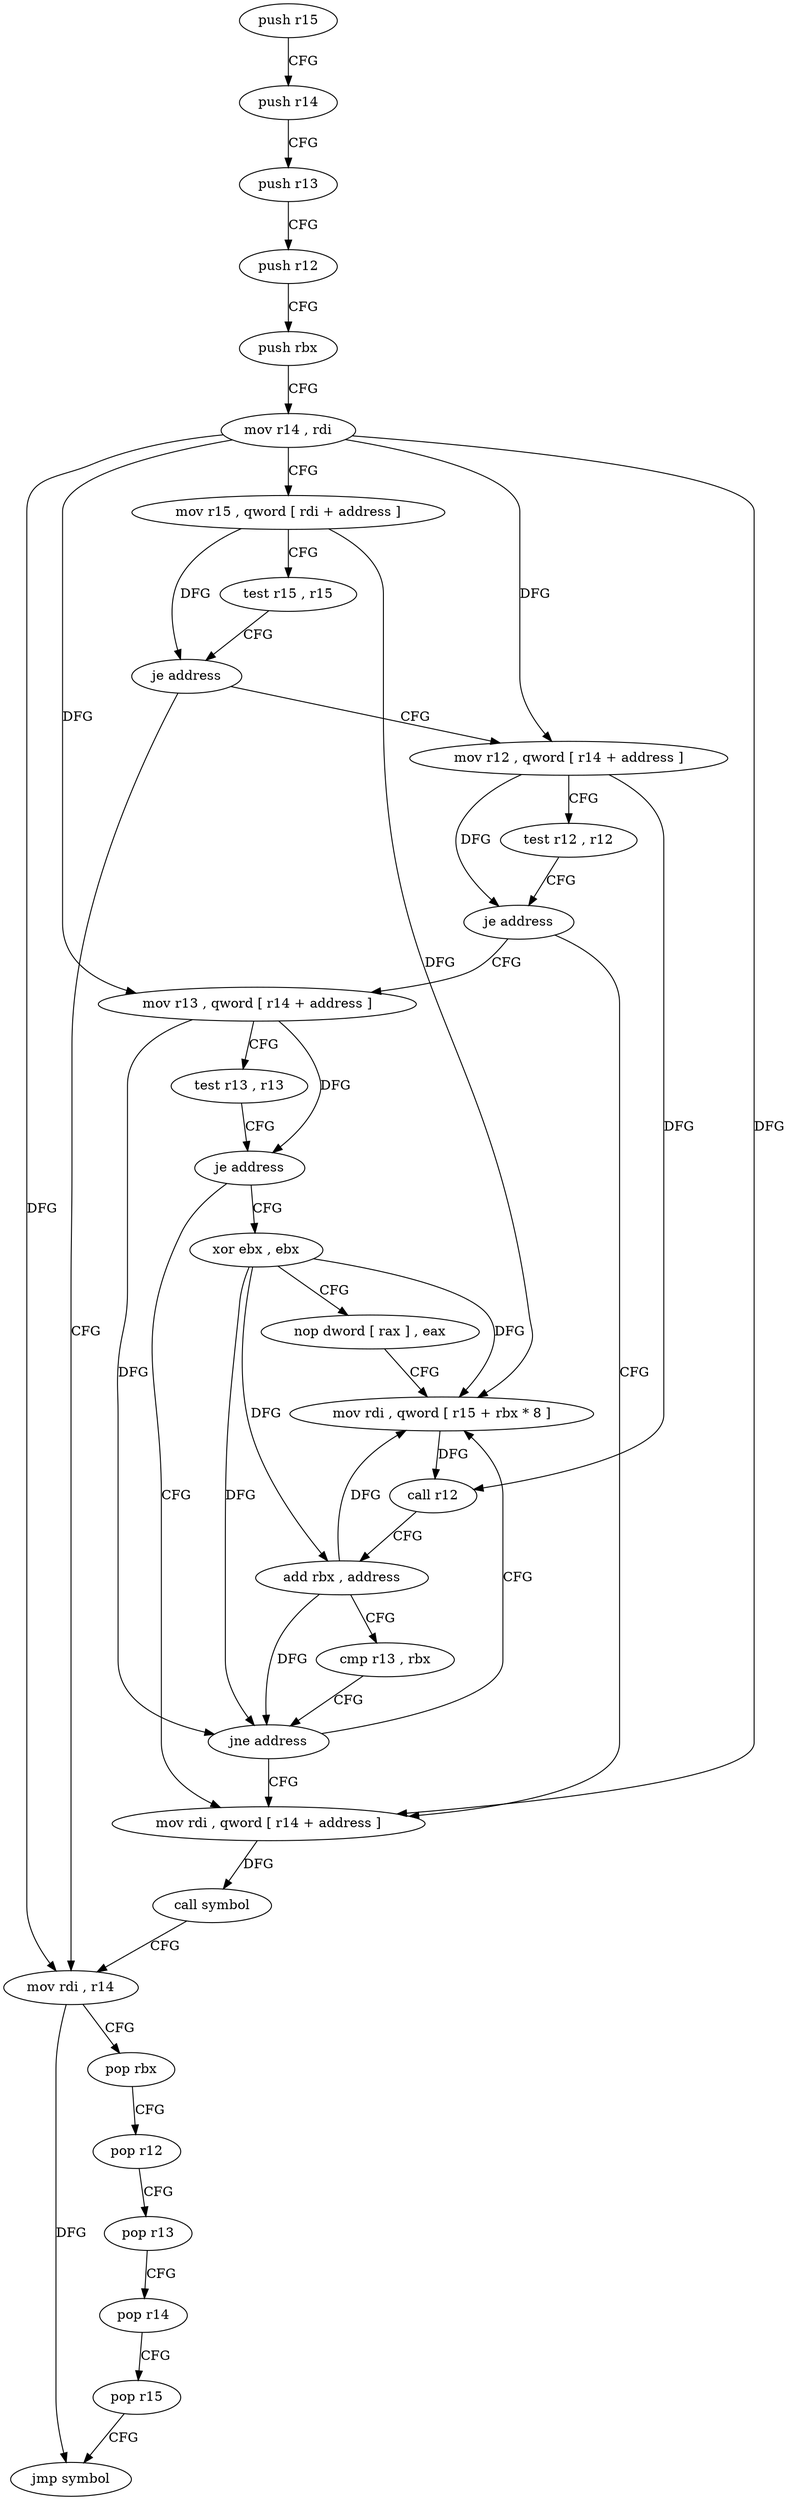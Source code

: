 digraph "func" {
"149888" [label = "push r15" ]
"149890" [label = "push r14" ]
"149892" [label = "push r13" ]
"149894" [label = "push r12" ]
"149896" [label = "push rbx" ]
"149897" [label = "mov r14 , rdi" ]
"149900" [label = "mov r15 , qword [ rdi + address ]" ]
"149904" [label = "test r15 , r15" ]
"149907" [label = "je address" ]
"149961" [label = "mov rdi , r14" ]
"149909" [label = "mov r12 , qword [ r14 + address ]" ]
"149964" [label = "pop rbx" ]
"149965" [label = "pop r12" ]
"149967" [label = "pop r13" ]
"149969" [label = "pop r14" ]
"149971" [label = "pop r15" ]
"149973" [label = "jmp symbol" ]
"149913" [label = "test r12 , r12" ]
"149916" [label = "je address" ]
"149952" [label = "mov rdi , qword [ r14 + address ]" ]
"149918" [label = "mov r13 , qword [ r14 + address ]" ]
"149956" [label = "call symbol" ]
"149922" [label = "test r13 , r13" ]
"149925" [label = "je address" ]
"149927" [label = "xor ebx , ebx" ]
"149929" [label = "nop dword [ rax ] , eax" ]
"149936" [label = "mov rdi , qword [ r15 + rbx * 8 ]" ]
"149940" [label = "call r12" ]
"149943" [label = "add rbx , address" ]
"149947" [label = "cmp r13 , rbx" ]
"149950" [label = "jne address" ]
"149888" -> "149890" [ label = "CFG" ]
"149890" -> "149892" [ label = "CFG" ]
"149892" -> "149894" [ label = "CFG" ]
"149894" -> "149896" [ label = "CFG" ]
"149896" -> "149897" [ label = "CFG" ]
"149897" -> "149900" [ label = "CFG" ]
"149897" -> "149961" [ label = "DFG" ]
"149897" -> "149909" [ label = "DFG" ]
"149897" -> "149952" [ label = "DFG" ]
"149897" -> "149918" [ label = "DFG" ]
"149900" -> "149904" [ label = "CFG" ]
"149900" -> "149907" [ label = "DFG" ]
"149900" -> "149936" [ label = "DFG" ]
"149904" -> "149907" [ label = "CFG" ]
"149907" -> "149961" [ label = "CFG" ]
"149907" -> "149909" [ label = "CFG" ]
"149961" -> "149964" [ label = "CFG" ]
"149961" -> "149973" [ label = "DFG" ]
"149909" -> "149913" [ label = "CFG" ]
"149909" -> "149916" [ label = "DFG" ]
"149909" -> "149940" [ label = "DFG" ]
"149964" -> "149965" [ label = "CFG" ]
"149965" -> "149967" [ label = "CFG" ]
"149967" -> "149969" [ label = "CFG" ]
"149969" -> "149971" [ label = "CFG" ]
"149971" -> "149973" [ label = "CFG" ]
"149913" -> "149916" [ label = "CFG" ]
"149916" -> "149952" [ label = "CFG" ]
"149916" -> "149918" [ label = "CFG" ]
"149952" -> "149956" [ label = "DFG" ]
"149918" -> "149922" [ label = "CFG" ]
"149918" -> "149925" [ label = "DFG" ]
"149918" -> "149950" [ label = "DFG" ]
"149956" -> "149961" [ label = "CFG" ]
"149922" -> "149925" [ label = "CFG" ]
"149925" -> "149952" [ label = "CFG" ]
"149925" -> "149927" [ label = "CFG" ]
"149927" -> "149929" [ label = "CFG" ]
"149927" -> "149936" [ label = "DFG" ]
"149927" -> "149943" [ label = "DFG" ]
"149927" -> "149950" [ label = "DFG" ]
"149929" -> "149936" [ label = "CFG" ]
"149936" -> "149940" [ label = "DFG" ]
"149940" -> "149943" [ label = "CFG" ]
"149943" -> "149947" [ label = "CFG" ]
"149943" -> "149936" [ label = "DFG" ]
"149943" -> "149950" [ label = "DFG" ]
"149947" -> "149950" [ label = "CFG" ]
"149950" -> "149936" [ label = "CFG" ]
"149950" -> "149952" [ label = "CFG" ]
}
